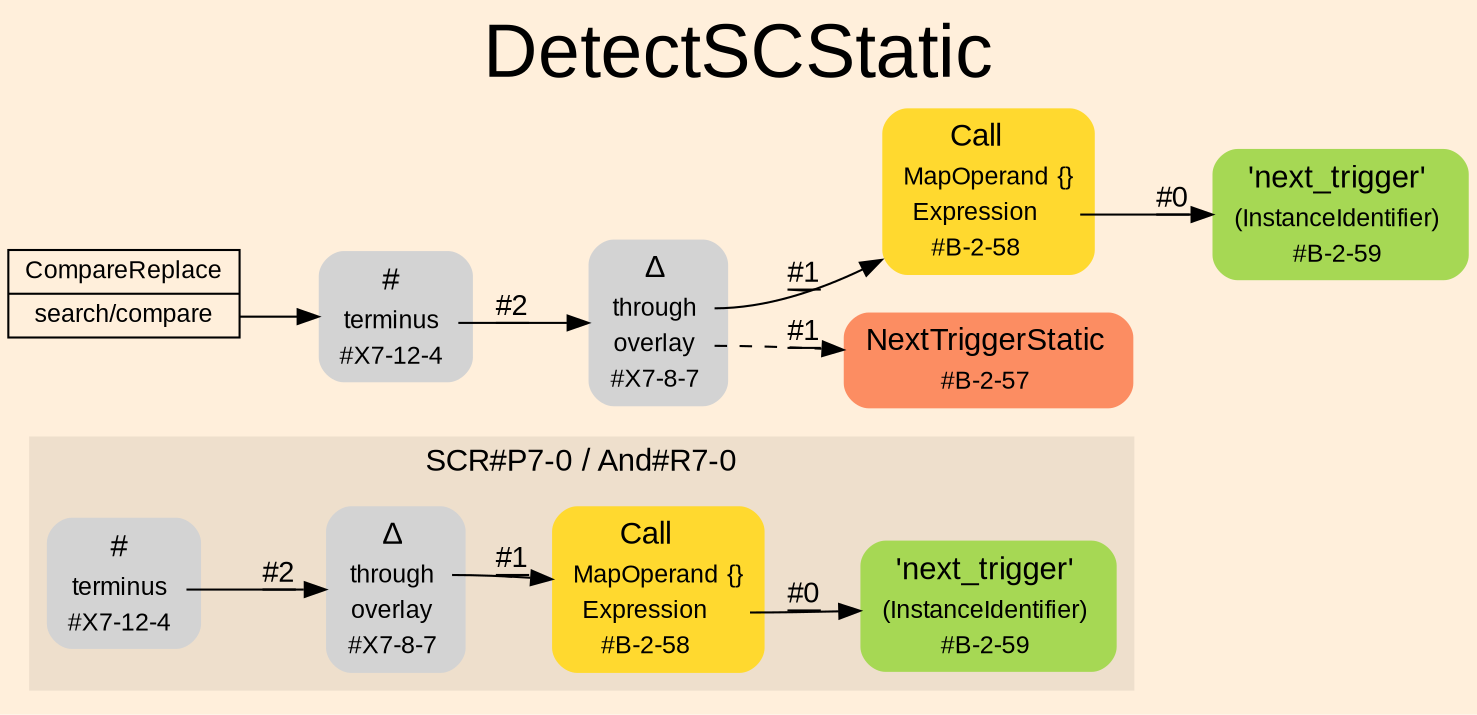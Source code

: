 digraph "DetectSCStatic" {
label = "DetectSCStatic"
labelloc = t
fontsize = "36"
graph [
    rankdir = "LR"
    ranksep = 0.3
    bgcolor = antiquewhite1
    color = black
    fontcolor = black
    fontname = "Arial"
];
node [
    fontname = "Arial"
];
edge [
    fontname = "Arial"
];

// -------------------- figure And#R7-0 --------------------
// -------- region And#R7-0 ----------
subgraph "clusterAnd#R7-0" {
    label = "SCR#P7-0 / And#R7-0"
    style = "filled"
    color = antiquewhite2
    fontsize = "15"
    "And#R7-0/#B-2-58" [
        // -------- block And#R7-0/#B-2-58 ----------
        shape = "plaintext"
        fillcolor = "/set28/6"
        label = <<TABLE BORDER="0" CELLBORDER="0" CELLSPACING="0">
         <TR><TD><FONT POINT-SIZE="15.0">Call</FONT></TD><TD></TD></TR>
         <TR><TD>MapOperand</TD><TD PORT="port0">{}</TD></TR>
         <TR><TD>Expression</TD><TD PORT="port1"></TD></TR>
         <TR><TD>#B-2-58</TD><TD PORT="port2"></TD></TR>
        </TABLE>>
        style = "rounded,filled"
        fontsize = "12"
    ];
    
    "And#R7-0/#X7-8-7" [
        // -------- block And#R7-0/#X7-8-7 ----------
        shape = "plaintext"
        label = <<TABLE BORDER="0" CELLBORDER="0" CELLSPACING="0">
         <TR><TD><FONT POINT-SIZE="15.0">Δ</FONT></TD><TD></TD></TR>
         <TR><TD>through</TD><TD PORT="port0"></TD></TR>
         <TR><TD>overlay</TD><TD PORT="port1"></TD></TR>
         <TR><TD>#X7-8-7</TD><TD PORT="port2"></TD></TR>
        </TABLE>>
        style = "rounded,filled"
        fontsize = "12"
    ];
    
    "And#R7-0/#B-2-59" [
        // -------- block And#R7-0/#B-2-59 ----------
        shape = "plaintext"
        fillcolor = "/set28/5"
        label = <<TABLE BORDER="0" CELLBORDER="0" CELLSPACING="0">
         <TR><TD><FONT POINT-SIZE="15.0">'next_trigger'</FONT></TD><TD></TD></TR>
         <TR><TD>(InstanceIdentifier)</TD><TD PORT="port0"></TD></TR>
         <TR><TD>#B-2-59</TD><TD PORT="port1"></TD></TR>
        </TABLE>>
        style = "rounded,filled"
        fontsize = "12"
    ];
    
    "And#R7-0/#X7-12-4" [
        // -------- block And#R7-0/#X7-12-4 ----------
        shape = "plaintext"
        label = <<TABLE BORDER="0" CELLBORDER="0" CELLSPACING="0">
         <TR><TD><FONT POINT-SIZE="15.0">#</FONT></TD><TD></TD></TR>
         <TR><TD>terminus</TD><TD PORT="port0"></TD></TR>
         <TR><TD>#X7-12-4</TD><TD PORT="port1"></TD></TR>
        </TABLE>>
        style = "rounded,filled"
        fontsize = "12"
    ];
    
}

"And#R7-0/#B-2-58":port1 -> "And#R7-0/#B-2-59" [
    label = "#0"
    decorate = true
    color = black
    fontcolor = black
];

"And#R7-0/#X7-8-7":port0 -> "And#R7-0/#B-2-58" [
    label = "#1"
    decorate = true
    color = black
    fontcolor = black
];

"And#R7-0/#X7-12-4":port0 -> "And#R7-0/#X7-8-7" [
    label = "#2"
    decorate = true
    color = black
    fontcolor = black
];


// -------------------- transformation figure --------------------
"CR#X7-10-7" [
    // -------- block CR#X7-10-7 ----------
    shape = "record"
    fillcolor = antiquewhite1
    label = "<fixed> CompareReplace | <port0> search/compare"
    style = "filled"
    fontsize = "12"
    color = black
    fontcolor = black
];

"#X7-12-4" [
    // -------- block #X7-12-4 ----------
    shape = "plaintext"
    label = <<TABLE BORDER="0" CELLBORDER="0" CELLSPACING="0">
     <TR><TD><FONT POINT-SIZE="15.0">#</FONT></TD><TD></TD></TR>
     <TR><TD>terminus</TD><TD PORT="port0"></TD></TR>
     <TR><TD>#X7-12-4</TD><TD PORT="port1"></TD></TR>
    </TABLE>>
    style = "rounded,filled"
    fontsize = "12"
];

"#X7-8-7" [
    // -------- block #X7-8-7 ----------
    shape = "plaintext"
    label = <<TABLE BORDER="0" CELLBORDER="0" CELLSPACING="0">
     <TR><TD><FONT POINT-SIZE="15.0">Δ</FONT></TD><TD></TD></TR>
     <TR><TD>through</TD><TD PORT="port0"></TD></TR>
     <TR><TD>overlay</TD><TD PORT="port1"></TD></TR>
     <TR><TD>#X7-8-7</TD><TD PORT="port2"></TD></TR>
    </TABLE>>
    style = "rounded,filled"
    fontsize = "12"
];

"#B-2-58" [
    // -------- block #B-2-58 ----------
    shape = "plaintext"
    fillcolor = "/set28/6"
    label = <<TABLE BORDER="0" CELLBORDER="0" CELLSPACING="0">
     <TR><TD><FONT POINT-SIZE="15.0">Call</FONT></TD><TD></TD></TR>
     <TR><TD>MapOperand</TD><TD PORT="port0">{}</TD></TR>
     <TR><TD>Expression</TD><TD PORT="port1"></TD></TR>
     <TR><TD>#B-2-58</TD><TD PORT="port2"></TD></TR>
    </TABLE>>
    style = "rounded,filled"
    fontsize = "12"
];

"#B-2-59" [
    // -------- block #B-2-59 ----------
    shape = "plaintext"
    fillcolor = "/set28/5"
    label = <<TABLE BORDER="0" CELLBORDER="0" CELLSPACING="0">
     <TR><TD><FONT POINT-SIZE="15.0">'next_trigger'</FONT></TD><TD></TD></TR>
     <TR><TD>(InstanceIdentifier)</TD><TD PORT="port0"></TD></TR>
     <TR><TD>#B-2-59</TD><TD PORT="port1"></TD></TR>
    </TABLE>>
    style = "rounded,filled"
    fontsize = "12"
];

"#B-2-57" [
    // -------- block #B-2-57 ----------
    shape = "plaintext"
    fillcolor = "/set28/2"
    label = <<TABLE BORDER="0" CELLBORDER="0" CELLSPACING="0">
     <TR><TD><FONT POINT-SIZE="15.0">NextTriggerStatic</FONT></TD><TD></TD></TR>
     <TR><TD>#B-2-57</TD><TD PORT="port0"></TD></TR>
    </TABLE>>
    style = "rounded,filled"
    fontsize = "12"
];

"CR#X7-10-7":port0 -> "#X7-12-4" [
    label = ""
    decorate = true
    color = black
    fontcolor = black
];

"#X7-12-4":port0 -> "#X7-8-7" [
    label = "#2"
    decorate = true
    color = black
    fontcolor = black
];

"#X7-8-7":port0 -> "#B-2-58" [
    label = "#1"
    decorate = true
    color = black
    fontcolor = black
];

"#X7-8-7":port1 -> "#B-2-57" [
    style="dashed"
    label = "#1"
    decorate = true
    color = black
    fontcolor = black
];

"#B-2-58":port1 -> "#B-2-59" [
    label = "#0"
    decorate = true
    color = black
    fontcolor = black
];


}
